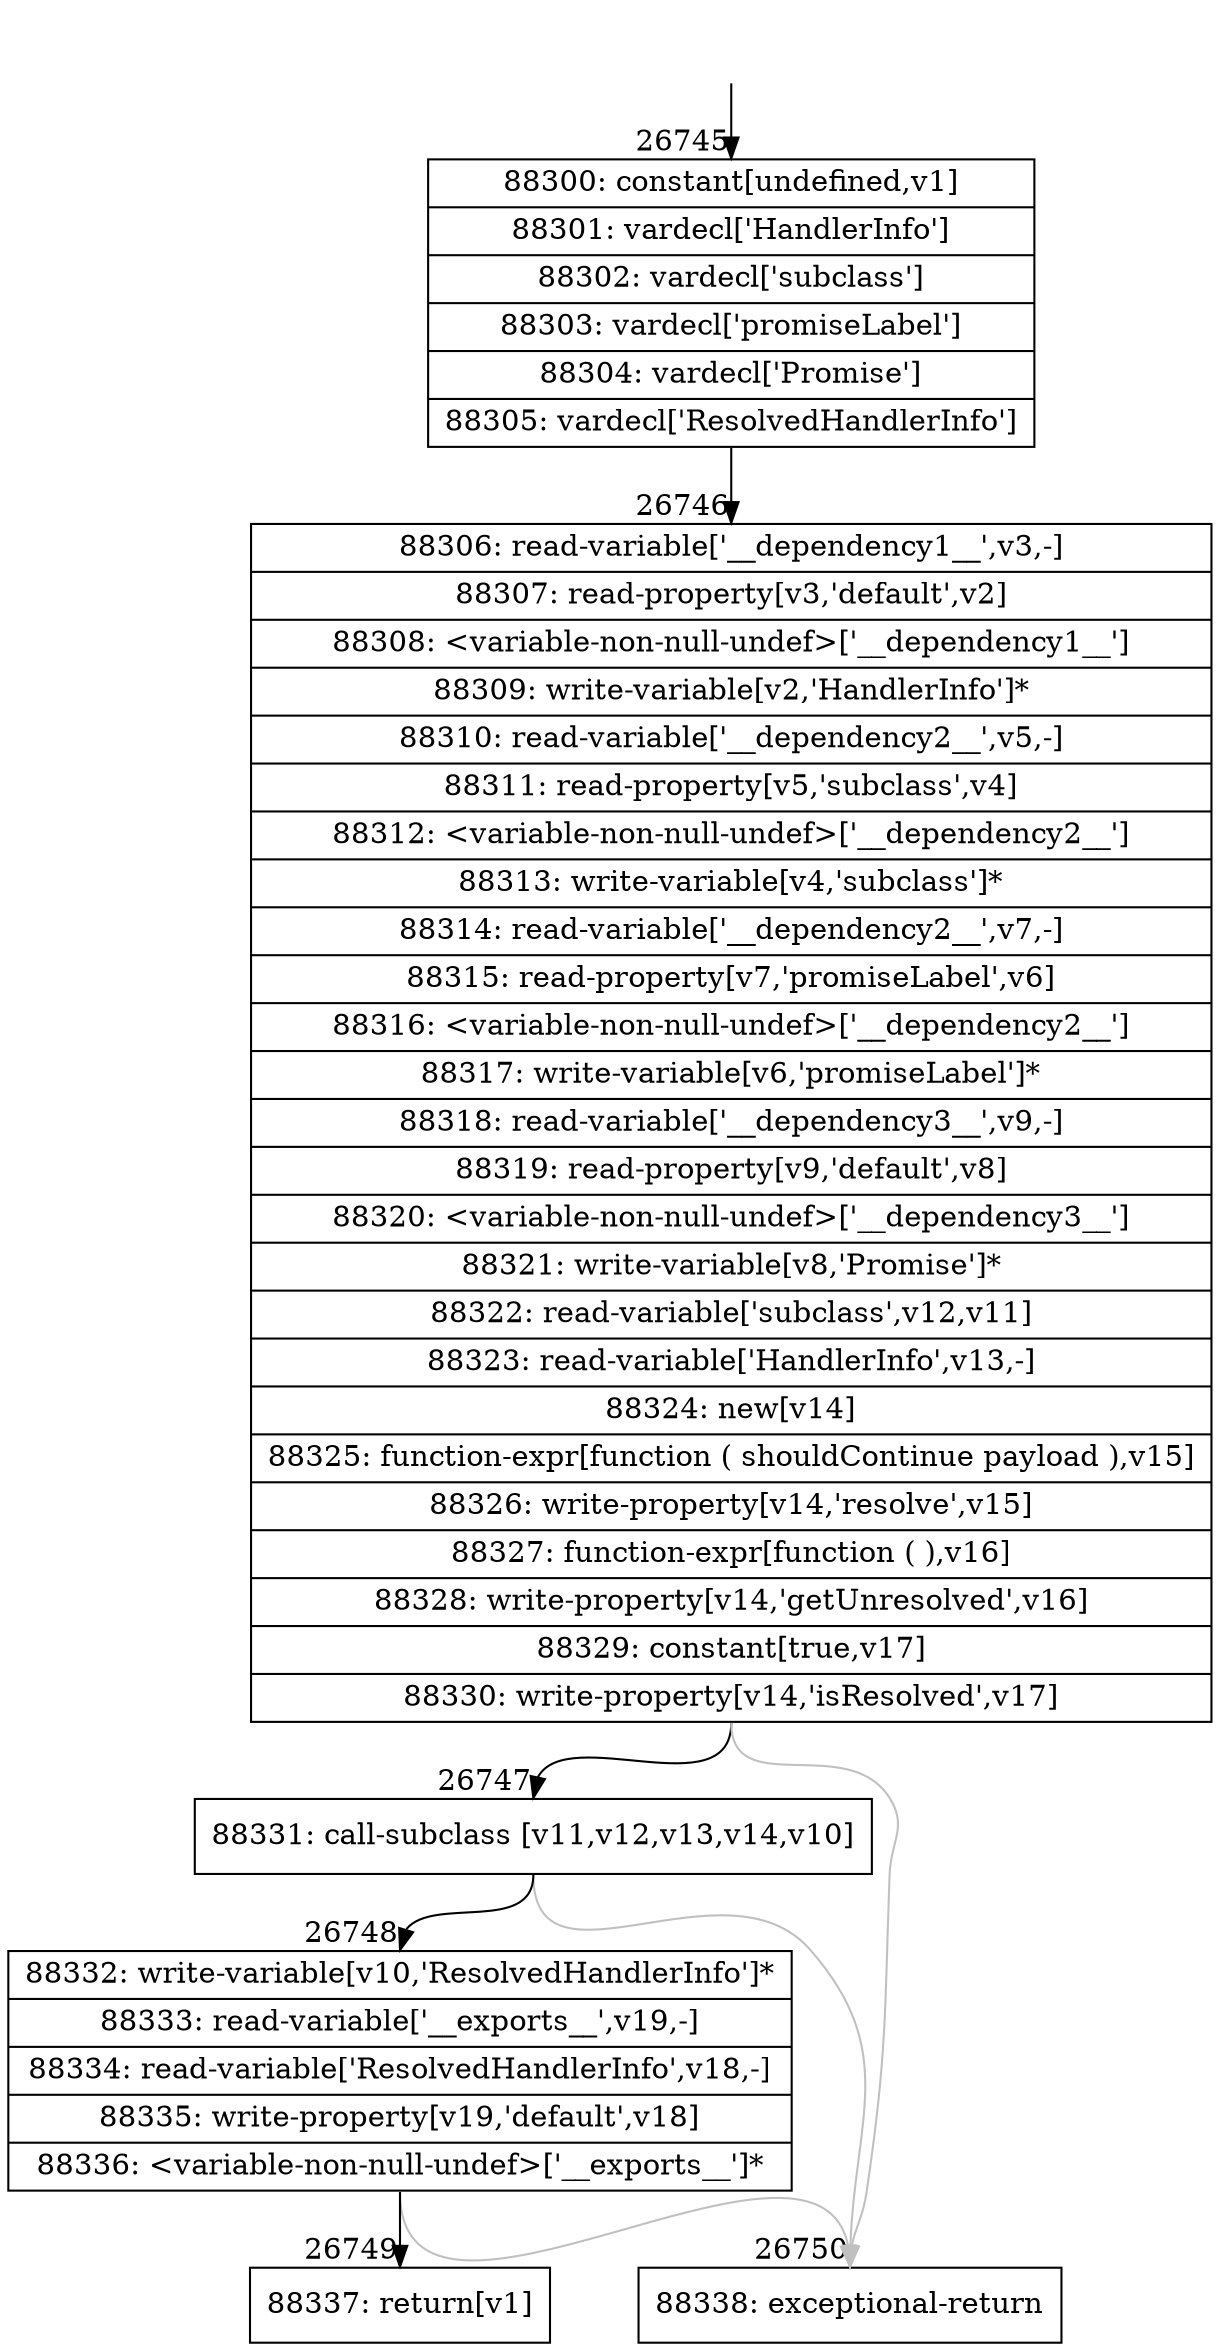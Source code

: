 digraph {
rankdir="TD"
BB_entry2341[shape=none,label=""];
BB_entry2341 -> BB26745 [tailport=s, headport=n, headlabel="    26745"]
BB26745 [shape=record label="{88300: constant[undefined,v1]|88301: vardecl['HandlerInfo']|88302: vardecl['subclass']|88303: vardecl['promiseLabel']|88304: vardecl['Promise']|88305: vardecl['ResolvedHandlerInfo']}" ] 
BB26745 -> BB26746 [tailport=s, headport=n, headlabel="      26746"]
BB26746 [shape=record label="{88306: read-variable['__dependency1__',v3,-]|88307: read-property[v3,'default',v2]|88308: \<variable-non-null-undef\>['__dependency1__']|88309: write-variable[v2,'HandlerInfo']*|88310: read-variable['__dependency2__',v5,-]|88311: read-property[v5,'subclass',v4]|88312: \<variable-non-null-undef\>['__dependency2__']|88313: write-variable[v4,'subclass']*|88314: read-variable['__dependency2__',v7,-]|88315: read-property[v7,'promiseLabel',v6]|88316: \<variable-non-null-undef\>['__dependency2__']|88317: write-variable[v6,'promiseLabel']*|88318: read-variable['__dependency3__',v9,-]|88319: read-property[v9,'default',v8]|88320: \<variable-non-null-undef\>['__dependency3__']|88321: write-variable[v8,'Promise']*|88322: read-variable['subclass',v12,v11]|88323: read-variable['HandlerInfo',v13,-]|88324: new[v14]|88325: function-expr[function ( shouldContinue payload ),v15]|88326: write-property[v14,'resolve',v15]|88327: function-expr[function ( ),v16]|88328: write-property[v14,'getUnresolved',v16]|88329: constant[true,v17]|88330: write-property[v14,'isResolved',v17]}" ] 
BB26746 -> BB26747 [tailport=s, headport=n, headlabel="      26747"]
BB26746 -> BB26750 [tailport=s, headport=n, color=gray, headlabel="      26750"]
BB26747 [shape=record label="{88331: call-subclass [v11,v12,v13,v14,v10]}" ] 
BB26747 -> BB26748 [tailport=s, headport=n, headlabel="      26748"]
BB26747 -> BB26750 [tailport=s, headport=n, color=gray]
BB26748 [shape=record label="{88332: write-variable[v10,'ResolvedHandlerInfo']*|88333: read-variable['__exports__',v19,-]|88334: read-variable['ResolvedHandlerInfo',v18,-]|88335: write-property[v19,'default',v18]|88336: \<variable-non-null-undef\>['__exports__']*}" ] 
BB26748 -> BB26749 [tailport=s, headport=n, headlabel="      26749"]
BB26748 -> BB26750 [tailport=s, headport=n, color=gray]
BB26749 [shape=record label="{88337: return[v1]}" ] 
BB26750 [shape=record label="{88338: exceptional-return}" ] 
//#$~ 48372
}
